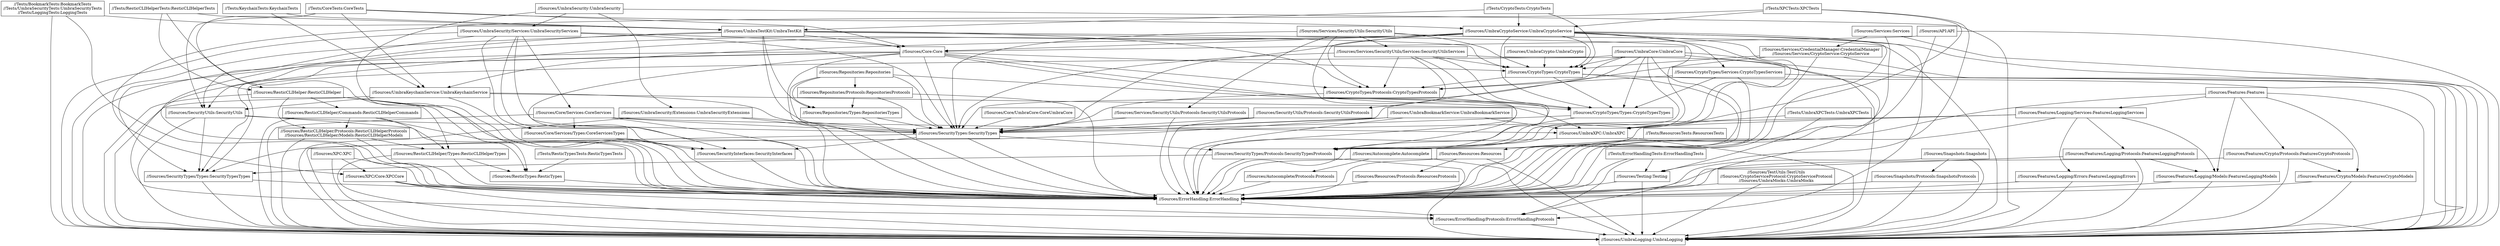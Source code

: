digraph mygraph {
  node [shape=box];
  "//Tests/KeychainTests:KeychainTests"
  "//Tests/KeychainTests:KeychainTests" -> "//Sources/UmbraKeychainService:UmbraKeychainService"
  "//Tests/KeychainTests:KeychainTests" -> "//Sources/UmbraTestKit:UmbraTestKit"
  "//Tests/ResticCLIHelperTests:ResticCLIHelperTests"
  "//Tests/ResticCLIHelperTests:ResticCLIHelperTests" -> "//Sources/ResticCLIHelper:ResticCLIHelper"
  "//Tests/ResticCLIHelperTests:ResticCLIHelperTests" -> "//Sources/ResticTypes:ResticTypes"
  "//Tests/ResticCLIHelperTests:ResticCLIHelperTests" -> "//Sources/UmbraTestKit:UmbraTestKit"
  "//Sources/XPC:XPC"
  "//Sources/XPC:XPC" -> "//Sources/ErrorHandling:ErrorHandling"
  "//Sources/XPC:XPC" -> "//Sources/UmbraLogging:UmbraLogging"
  "//Sources/XPC:XPC" -> "//Sources/XPC/Core:XPCCore"
  "//Tests/BookmarkTests:BookmarkTests\n//Tests/UmbraSecurityTests:UmbraSecurityTests\n//Tests/LoggingTests:LoggingTests"
  "//Tests/BookmarkTests:BookmarkTests\n//Tests/UmbraSecurityTests:UmbraSecurityTests\n//Tests/LoggingTests:LoggingTests" -> "//Sources/ErrorHandling:ErrorHandling"
  "//Tests/BookmarkTests:BookmarkTests\n//Tests/UmbraSecurityTests:UmbraSecurityTests\n//Tests/LoggingTests:LoggingTests" -> "//Sources/UmbraLogging:UmbraLogging"
  "//Tests/BookmarkTests:BookmarkTests\n//Tests/UmbraSecurityTests:UmbraSecurityTests\n//Tests/LoggingTests:LoggingTests" -> "//Sources/UmbraTestKit:UmbraTestKit"
  "//Tests/ResticTypesTests:ResticTypesTests"
  "//Tests/ResticTypesTests:ResticTypesTests" -> "//Sources/ResticTypes:ResticTypes"
  "//Sources/Core/UmbraCore:CoreUmbraCore"
  "//Sources/Core/UmbraCore:CoreUmbraCore" -> "//Sources/SecurityTypes:SecurityTypes"
  "//Tests/ErrorHandlingTests:ErrorHandlingTests"
  "//Tests/ErrorHandlingTests:ErrorHandlingTests" -> "//Sources/ErrorHandling:ErrorHandling"
  "//Tests/ErrorHandlingTests:ErrorHandlingTests" -> "//Sources/ErrorHandling/Protocols:ErrorHandlingProtocols"
  "//Tests/ErrorHandlingTests:ErrorHandlingTests" -> "//Sources/Testing:Testing"
  "//Tests/CoreTests:CoreTests"
  "//Tests/CoreTests:CoreTests" -> "//Sources/Core:Core"
  "//Tests/CoreTests:CoreTests" -> "//Sources/ResticCLIHelper:ResticCLIHelper"
  "//Tests/CoreTests:CoreTests" -> "//Sources/SecurityUtils:SecurityUtils"
  "//Tests/CoreTests:CoreTests" -> "//Sources/UmbraCryptoService:UmbraCryptoService"
  "//Tests/CoreTests:CoreTests" -> "//Sources/UmbraKeychainService:UmbraKeychainService"
  "//Sources/ResticCLIHelper:ResticCLIHelper"
  "//Sources/ResticCLIHelper:ResticCLIHelper" -> "//Sources/ErrorHandling:ErrorHandling"
  "//Sources/ResticCLIHelper:ResticCLIHelper" -> "//Sources/ResticCLIHelper/Commands:ResticCLIHelperCommands"
  "//Sources/ResticCLIHelper:ResticCLIHelper" -> "//Sources/ResticCLIHelper/Protocols:ResticCLIHelperProtocols\n//Sources/ResticCLIHelper/Models:ResticCLIHelperModels"
  "//Sources/ResticCLIHelper:ResticCLIHelper" -> "//Sources/ResticCLIHelper/Types:ResticCLIHelperTypes"
  "//Sources/ResticCLIHelper:ResticCLIHelper" -> "//Sources/ResticTypes:ResticTypes"
  "//Sources/ResticCLIHelper:ResticCLIHelper" -> "//Sources/UmbraLogging:UmbraLogging"
  "//Tests/UmbraXPCTests:UmbraXPCTests"
  "//Tests/UmbraXPCTests:UmbraXPCTests" -> "//Sources/Testing:Testing"
  "//Tests/UmbraXPCTests:UmbraXPCTests" -> "//Sources/UmbraXPC:UmbraXPC"
  "//Tests/CryptoTests:CryptoTests"
  "//Tests/CryptoTests:CryptoTests" -> "//Sources/CryptoTypes:CryptoTypes"
  "//Tests/CryptoTests:CryptoTests" -> "//Sources/UmbraCryptoService:UmbraCryptoService"
  "//Tests/CryptoTests:CryptoTests" -> "//Sources/UmbraTestKit:UmbraTestKit"
  "//Sources/Services:Services"
  "//Sources/Services:Services" -> "//Sources/ErrorHandling:ErrorHandling"
  "//Sources/Services:Services" -> "//Sources/Services/CredentialManager:CredentialManager\n//Sources/Services/CryptoService:CryptoService"
  "//Sources/Services:Services" -> "//Sources/UmbraLogging:UmbraLogging"
  "//Sources/Services/SecurityUtils:SecurityUtils"
  "//Sources/Services/SecurityUtils:SecurityUtils" -> "//Sources/CryptoTypes:CryptoTypes"
  "//Sources/Services/SecurityUtils:SecurityUtils" -> "//Sources/ErrorHandling:ErrorHandling"
  "//Sources/Services/SecurityUtils:SecurityUtils" -> "//Sources/SecurityTypes:SecurityTypes"
  "//Sources/Services/SecurityUtils:SecurityUtils" -> "//Sources/Services/SecurityUtils/Protocols:SecurityUtilsProtocols"
  "//Sources/Services/SecurityUtils:SecurityUtils" -> "//Sources/Services/SecurityUtils/Services:SecurityUtilsServices"
  "//Sources/Services/SecurityUtils:SecurityUtils" -> "//Sources/UmbraLogging:UmbraLogging"
  "//Sources/Services/SecurityUtils/Protocols:SecurityUtilsProtocols"
  "//Sources/Services/SecurityUtils/Protocols:SecurityUtilsProtocols" -> "//Sources/ErrorHandling:ErrorHandling"
  "//Sources/Services/SecurityUtils/Protocols:SecurityUtilsProtocols" -> "//Sources/SecurityTypes:SecurityTypes"
  "//Sources/UmbraBookmarkService:UmbraBookmarkService"
  "//Sources/UmbraBookmarkService:UmbraBookmarkService" -> "//Sources/ErrorHandling:ErrorHandling"
  "//Sources/UmbraBookmarkService:UmbraBookmarkService" -> "//Sources/SecurityTypes:SecurityTypes"
  "//Sources/UmbraBookmarkService:UmbraBookmarkService" -> "//Sources/UmbraLogging:UmbraLogging"
  "//Sources/UmbraBookmarkService:UmbraBookmarkService" -> "//Sources/UmbraXPC:UmbraXPC"
  "//Sources/Features:Features"
  "//Sources/Features:Features" -> "//Sources/ErrorHandling:ErrorHandling"
  "//Sources/Features:Features" -> "//Sources/Features/Crypto/Models:FeaturesCryptoModels"
  "//Sources/Features:Features" -> "//Sources/Features/Crypto/Protocols:FeaturesCryptoProtocols"
  "//Sources/Features:Features" -> "//Sources/Features/Logging/Models:FeaturesLoggingModels"
  "//Sources/Features:Features" -> "//Sources/Features/Logging/Services:FeaturesLoggingServices"
  "//Sources/Features:Features" -> "//Sources/UmbraLogging:UmbraLogging"
  "//Sources/Features/Logging/Services:FeaturesLoggingServices"
  "//Sources/Features/Logging/Services:FeaturesLoggingServices" -> "//Sources/ErrorHandling:ErrorHandling"
  "//Sources/Features/Logging/Services:FeaturesLoggingServices" -> "//Sources/Features/Logging/Errors:FeaturesLoggingErrors"
  "//Sources/Features/Logging/Services:FeaturesLoggingServices" -> "//Sources/Features/Logging/Models:FeaturesLoggingModels"
  "//Sources/Features/Logging/Services:FeaturesLoggingServices" -> "//Sources/Features/Logging/Protocols:FeaturesLoggingProtocols"
  "//Sources/Features/Logging/Services:FeaturesLoggingServices" -> "//Sources/SecurityTypes:SecurityTypes"
  "//Sources/Features/Logging/Services:FeaturesLoggingServices" -> "//Sources/SecurityTypes/Protocols:SecurityTypesProtocols"
  "//Sources/Features/Logging/Protocols:FeaturesLoggingProtocols"
  "//Sources/Features/Logging/Protocols:FeaturesLoggingProtocols" -> "//Sources/ErrorHandling:ErrorHandling"
  "//Sources/Features/Logging/Protocols:FeaturesLoggingProtocols" -> "//Sources/Features/Logging/Models:FeaturesLoggingModels"
  "//Sources/Features/Logging/Protocols:FeaturesLoggingProtocols" -> "//Sources/UmbraLogging:UmbraLogging"
  "//Sources/Features/Logging/Models:FeaturesLoggingModels"
  "//Sources/Features/Logging/Models:FeaturesLoggingModels" -> "//Sources/ErrorHandling:ErrorHandling"
  "//Sources/Features/Logging/Models:FeaturesLoggingModels" -> "//Sources/UmbraLogging:UmbraLogging"
  "//Sources/Snapshots:Snapshots"
  "//Sources/Snapshots:Snapshots" -> "//Sources/ErrorHandling:ErrorHandling"
  "//Sources/Snapshots:Snapshots" -> "//Sources/Snapshots/Protocols:SnapshotsProtocols"
  "//Sources/Snapshots:Snapshots" -> "//Sources/UmbraLogging:UmbraLogging"
  "//Sources/Snapshots/Protocols:SnapshotsProtocols"
  "//Sources/Snapshots/Protocols:SnapshotsProtocols" -> "//Sources/ErrorHandling:ErrorHandling"
  "//Sources/Snapshots/Protocols:SnapshotsProtocols" -> "//Sources/UmbraLogging:UmbraLogging"
  "//Sources/UmbraSecurity:UmbraSecurity"
  "//Sources/UmbraSecurity:UmbraSecurity" -> "//Sources/ErrorHandling:ErrorHandling"
  "//Sources/UmbraSecurity:UmbraSecurity" -> "//Sources/UmbraLogging:UmbraLogging"
  "//Sources/UmbraSecurity:UmbraSecurity" -> "//Sources/UmbraSecurity/Extensions:UmbraSecurityExtensions"
  "//Sources/UmbraSecurity:UmbraSecurity" -> "//Sources/UmbraSecurity/Services:UmbraSecurityServices"
  "//Sources/UmbraSecurity/Services:UmbraSecurityServices"
  "//Sources/UmbraSecurity/Services:UmbraSecurityServices" -> "//Sources/Core:Core"
  "//Sources/UmbraSecurity/Services:UmbraSecurityServices" -> "//Sources/Core/Services:CoreServices"
  "//Sources/UmbraSecurity/Services:UmbraSecurityServices" -> "//Sources/Core/Services/Types:CoreServicesTypes"
  "//Sources/UmbraSecurity/Services:UmbraSecurityServices" -> "//Sources/ErrorHandling:ErrorHandling"
  "//Sources/UmbraSecurity/Services:UmbraSecurityServices" -> "//Sources/SecurityInterfaces:SecurityInterfaces"
  "//Sources/UmbraSecurity/Services:UmbraSecurityServices" -> "//Sources/SecurityTypes:SecurityTypes"
  "//Sources/UmbraSecurity/Services:UmbraSecurityServices" -> "//Sources/SecurityUtils:SecurityUtils"
  "//Sources/UmbraSecurity/Services:UmbraSecurityServices" -> "//Sources/UmbraLogging:UmbraLogging"
  "//Sources/UmbraSecurity/Extensions:UmbraSecurityExtensions"
  "//Sources/UmbraSecurity/Extensions:UmbraSecurityExtensions" -> "//Sources/ErrorHandling:ErrorHandling"
  "//Sources/UmbraSecurity/Extensions:UmbraSecurityExtensions" -> "//Sources/SecurityTypes:SecurityTypes"
  "//Sources/UmbraSecurity/Extensions:UmbraSecurityExtensions" -> "//Sources/UmbraLogging:UmbraLogging"
  "//Sources/Features/Logging/Errors:FeaturesLoggingErrors"
  "//Sources/Features/Logging/Errors:FeaturesLoggingErrors" -> "//Sources/ErrorHandling:ErrorHandling"
  "//Sources/Features/Logging/Errors:FeaturesLoggingErrors" -> "//Sources/UmbraLogging:UmbraLogging"
  "//Sources/UmbraCrypto:UmbraCrypto"
  "//Sources/UmbraCrypto:UmbraCrypto" -> "//Sources/CryptoTypes:CryptoTypes"
  "//Tests/ResourcesTests:ResourcesTests"
  "//Tests/ResourcesTests:ResourcesTests" -> "//Sources/Resources:Resources"
  "//Sources/Resources:Resources"
  "//Sources/Resources:Resources" -> "//Sources/ErrorHandling:ErrorHandling"
  "//Sources/Resources:Resources" -> "//Sources/Resources/Protocols:ResourcesProtocols"
  "//Sources/Resources:Resources" -> "//Sources/UmbraLogging:UmbraLogging"
  "//Sources/Resources/Protocols:ResourcesProtocols"
  "//Sources/Resources/Protocols:ResourcesProtocols" -> "//Sources/ErrorHandling:ErrorHandling"
  "//Sources/Services/SecurityUtils/Services:SecurityUtilsServices"
  "//Sources/Services/SecurityUtils/Services:SecurityUtilsServices" -> "//Sources/CryptoTypes:CryptoTypes"
  "//Sources/Services/SecurityUtils/Services:SecurityUtilsServices" -> "//Sources/CryptoTypes/Protocols:CryptoTypesProtocols"
  "//Sources/Services/SecurityUtils/Services:SecurityUtilsServices" -> "//Sources/CryptoTypes/Types:CryptoTypesTypes"
  "//Sources/Services/SecurityUtils/Services:SecurityUtilsServices" -> "//Sources/ErrorHandling:ErrorHandling"
  "//Sources/Services/SecurityUtils/Services:SecurityUtilsServices" -> "//Sources/SecurityTypes:SecurityTypes"
  "//Sources/Services/SecurityUtils/Services:SecurityUtilsServices" -> "//Sources/SecurityUtils/Protocols:SecurityUtilsProtocols"
  "//Sources/Services/SecurityUtils/Services:SecurityUtilsServices" -> "//Sources/UmbraLogging:UmbraLogging"
  "//Sources/SecurityUtils/Protocols:SecurityUtilsProtocols"
  "//Sources/SecurityUtils/Protocols:SecurityUtilsProtocols" -> "//Sources/ErrorHandling:ErrorHandling"
  "//Sources/SecurityUtils/Protocols:SecurityUtilsProtocols" -> "//Sources/SecurityTypes:SecurityTypes"
  "//Sources/UmbraTestKit:UmbraTestKit"
  "//Sources/UmbraTestKit:UmbraTestKit" -> "//Sources/Core:Core"
  "//Sources/UmbraTestKit:UmbraTestKit" -> "//Sources/CryptoTypes:CryptoTypes"
  "//Sources/UmbraTestKit:UmbraTestKit" -> "//Sources/CryptoTypes/Protocols:CryptoTypesProtocols"
  "//Sources/UmbraTestKit:UmbraTestKit" -> "//Sources/ErrorHandling:ErrorHandling"
  "//Sources/UmbraTestKit:UmbraTestKit" -> "//Sources/Repositories/Types:RepositoriesTypes"
  "//Sources/UmbraTestKit:UmbraTestKit" -> "//Sources/SecurityTypes:SecurityTypes"
  "//Sources/UmbraTestKit:UmbraTestKit" -> "//Sources/SecurityTypes/Protocols:SecurityTypesProtocols"
  "//Sources/UmbraTestKit:UmbraTestKit" -> "//Sources/UmbraLogging:UmbraLogging"
  "//Sources/ResticCLIHelper/Commands:ResticCLIHelperCommands"
  "//Sources/ResticCLIHelper/Commands:ResticCLIHelperCommands" -> "//Sources/ErrorHandling:ErrorHandling"
  "//Sources/ResticCLIHelper/Commands:ResticCLIHelperCommands" -> "//Sources/ResticCLIHelper/Protocols:ResticCLIHelperProtocols\n//Sources/ResticCLIHelper/Models:ResticCLIHelperModels"
  "//Sources/ResticCLIHelper/Commands:ResticCLIHelperCommands" -> "//Sources/ResticCLIHelper/Types:ResticCLIHelperTypes"
  "//Sources/ResticCLIHelper/Commands:ResticCLIHelperCommands" -> "//Sources/UmbraLogging:UmbraLogging"
  "//Sources/ResticCLIHelper/Protocols:ResticCLIHelperProtocols\n//Sources/ResticCLIHelper/Models:ResticCLIHelperModels"
  "//Sources/ResticCLIHelper/Protocols:ResticCLIHelperProtocols\n//Sources/ResticCLIHelper/Models:ResticCLIHelperModels" -> "//Sources/ErrorHandling:ErrorHandling"
  "//Sources/ResticCLIHelper/Protocols:ResticCLIHelperProtocols\n//Sources/ResticCLIHelper/Models:ResticCLIHelperModels" -> "//Sources/ResticCLIHelper/Types:ResticCLIHelperTypes"
  "//Sources/ResticCLIHelper/Protocols:ResticCLIHelperProtocols\n//Sources/ResticCLIHelper/Models:ResticCLIHelperModels" -> "//Sources/UmbraLogging:UmbraLogging"
  "//Sources/ResticCLIHelper/Types:ResticCLIHelperTypes"
  "//Sources/ResticCLIHelper/Types:ResticCLIHelperTypes" -> "//Sources/ErrorHandling:ErrorHandling"
  "//Sources/ResticCLIHelper/Types:ResticCLIHelperTypes" -> "//Sources/ResticTypes:ResticTypes"
  "//Sources/ResticCLIHelper/Types:ResticCLIHelperTypes" -> "//Sources/UmbraLogging:UmbraLogging"
  "//Sources/ResticTypes:ResticTypes"
  "//Sources/ResticTypes:ResticTypes" -> "//Sources/ErrorHandling:ErrorHandling"
  "//Sources/Autocomplete:Autocomplete"
  "//Sources/Autocomplete:Autocomplete" -> "//Sources/Autocomplete/Protocols:Protocols"
  "//Sources/Autocomplete:Autocomplete" -> "//Sources/ErrorHandling:ErrorHandling"
  "//Sources/Autocomplete:Autocomplete" -> "//Sources/UmbraLogging:UmbraLogging"
  "//Sources/Autocomplete/Protocols:Protocols"
  "//Sources/Autocomplete/Protocols:Protocols" -> "//Sources/ErrorHandling:ErrorHandling"
  "//Sources/API:API"
  "//Sources/API:API" -> "//Sources/Core:Core"
  "//Sources/API:API" -> "//Sources/ErrorHandling:ErrorHandling"
  "//Sources/API:API" -> "//Sources/UmbraLogging:UmbraLogging"
  "//Sources/Services/CredentialManager:CredentialManager\n//Sources/Services/CryptoService:CryptoService"
  "//Sources/Services/CredentialManager:CredentialManager\n//Sources/Services/CryptoService:CryptoService" -> "//Sources/CryptoTypes:CryptoTypes"
  "//Sources/Services/CredentialManager:CredentialManager\n//Sources/Services/CryptoService:CryptoService" -> "//Sources/ErrorHandling:ErrorHandling"
  "//Sources/Services/CredentialManager:CredentialManager\n//Sources/Services/CryptoService:CryptoService" -> "//Sources/SecurityTypes:SecurityTypes"
  "//Sources/Services/CredentialManager:CredentialManager\n//Sources/Services/CryptoService:CryptoService" -> "//Sources/UmbraLogging:UmbraLogging"
  "//Sources/Core/Services:CoreServices"
  "//Sources/Core/Services:CoreServices" -> "//Sources/Core/Services/Types:CoreServicesTypes"
  "//Sources/Core/Services:CoreServices" -> "//Sources/ErrorHandling:ErrorHandling"
  "//Sources/Core/Services:CoreServices" -> "//Sources/SecurityTypes:SecurityTypes"
  "//Sources/Core/Services:CoreServices" -> "//Sources/UmbraLogging:UmbraLogging"
  "//Sources/Core/Services:CoreServices" -> "//Sources/UmbraXPC:UmbraXPC"
  "//Sources/Core/Services/Types:CoreServicesTypes"
  "//Sources/Core/Services/Types:CoreServicesTypes" -> "//Sources/ErrorHandling:ErrorHandling"
  "//Sources/Core/Services/Types:CoreServicesTypes" -> "//Sources/SecurityInterfaces:SecurityInterfaces"
  "//Sources/UmbraCore:UmbraCore"
  "//Sources/UmbraCore:UmbraCore" -> "//Sources/CryptoTypes:CryptoTypes"
  "//Sources/UmbraCore:UmbraCore" -> "//Sources/CryptoTypes/Protocols:CryptoTypesProtocols"
  "//Sources/UmbraCore:UmbraCore" -> "//Sources/CryptoTypes/Types:CryptoTypesTypes"
  "//Sources/UmbraCore:UmbraCore" -> "//Sources/ErrorHandling:ErrorHandling"
  "//Sources/UmbraCore:UmbraCore" -> "//Sources/SecurityTypes/Types:SecurityTypesTypes"
  "//Sources/UmbraCore:UmbraCore" -> "//Sources/UmbraLogging:UmbraLogging"
  "//Sources/UmbraCore:UmbraCore" -> "//Sources/ErrorHandling/Protocols:ErrorHandlingProtocols"
  "//Sources/UmbraCore:UmbraCore" -> "//Sources/SecurityTypes:SecurityTypes"
  "//Sources/UmbraCore:UmbraCore" -> "//Sources/SecurityTypes/Protocols:SecurityTypesProtocols"
  "//Tests/XPCTests:XPCTests"
  "//Tests/XPCTests:XPCTests" -> "//Sources/Testing:Testing"
  "//Tests/XPCTests:XPCTests" -> "//Sources/UmbraCryptoService:UmbraCryptoService"
  "//Tests/XPCTests:XPCTests" -> "//Sources/UmbraXPC:UmbraXPC"
  "//Tests/XPCTests:XPCTests" -> "//Sources/XPC/Core:XPCCore"
  "//Sources/XPC/Core:XPCCore"
  "//Sources/XPC/Core:XPCCore" -> "//Sources/ErrorHandling:ErrorHandling"
  "//Sources/XPC/Core:XPCCore" -> "//Sources/ErrorHandling/Protocols:ErrorHandlingProtocols"
  "//Sources/XPC/Core:XPCCore" -> "//Sources/UmbraLogging:UmbraLogging"
  "//Sources/UmbraCryptoService:UmbraCryptoService"
  "//Sources/UmbraCryptoService:UmbraCryptoService" -> "//Sources/Core:Core"
  "//Sources/UmbraCryptoService:UmbraCryptoService" -> "//Sources/CryptoTypes:CryptoTypes"
  "//Sources/UmbraCryptoService:UmbraCryptoService" -> "//Sources/CryptoTypes/Protocols:CryptoTypesProtocols"
  "//Sources/UmbraCryptoService:UmbraCryptoService" -> "//Sources/CryptoTypes/Services:CryptoTypesServices"
  "//Sources/UmbraCryptoService:UmbraCryptoService" -> "//Sources/CryptoTypes/Types:CryptoTypesTypes"
  "//Sources/UmbraCryptoService:UmbraCryptoService" -> "//Sources/ErrorHandling:ErrorHandling"
  "//Sources/UmbraCryptoService:UmbraCryptoService" -> "//Sources/UmbraLogging:UmbraLogging"
  "//Sources/UmbraCryptoService:UmbraCryptoService" -> "//Sources/UmbraXPC:UmbraXPC"
  "//Sources/UmbraCryptoService:UmbraCryptoService" -> "//Sources/ErrorHandling/Protocols:ErrorHandlingProtocols"
  "//Sources/UmbraCryptoService:UmbraCryptoService" -> "//Sources/SecurityTypes:SecurityTypes"
  "//Sources/UmbraCryptoService:UmbraCryptoService" -> "//Sources/SecurityTypes/Protocols:SecurityTypesProtocols"
  "//Sources/UmbraCryptoService:UmbraCryptoService" -> "//Sources/SecurityTypes/Types:SecurityTypesTypes"
  "//Sources/UmbraCryptoService:UmbraCryptoService" -> "//Sources/SecurityUtils:SecurityUtils"
  "//Sources/UmbraCryptoService:UmbraCryptoService" -> "//Sources/UmbraKeychainService:UmbraKeychainService"
  "//Sources/UmbraKeychainService:UmbraKeychainService"
  "//Sources/UmbraKeychainService:UmbraKeychainService" -> "//Sources/ErrorHandling:ErrorHandling"
  "//Sources/UmbraKeychainService:UmbraKeychainService" -> "//Sources/SecurityTypes:SecurityTypes"
  "//Sources/UmbraKeychainService:UmbraKeychainService" -> "//Sources/SecurityUtils:SecurityUtils"
  "//Sources/UmbraKeychainService:UmbraKeychainService" -> "//Sources/UmbraLogging:UmbraLogging"
  "//Sources/UmbraKeychainService:UmbraKeychainService" -> "//Sources/UmbraXPC:UmbraXPC"
  "//Sources/SecurityUtils:SecurityUtils"
  "//Sources/SecurityUtils:SecurityUtils" -> "//Sources/ErrorHandling:ErrorHandling"
  "//Sources/SecurityUtils:SecurityUtils" -> "//Sources/SecurityTypes:SecurityTypes"
  "//Sources/SecurityUtils:SecurityUtils" -> "//Sources/SecurityTypes/Types:SecurityTypesTypes"
  "//Sources/SecurityUtils:SecurityUtils" -> "//Sources/UmbraLogging:UmbraLogging"
  "//Sources/UmbraXPC:UmbraXPC"
  "//Sources/UmbraXPC:UmbraXPC" -> "//Sources/ErrorHandling:ErrorHandling"
  "//Sources/UmbraXPC:UmbraXPC" -> "//Sources/UmbraLogging:UmbraLogging"
  "//Sources/CryptoTypes/Services:CryptoTypesServices"
  "//Sources/CryptoTypes/Services:CryptoTypesServices" -> "//Sources/CryptoTypes/Protocols:CryptoTypesProtocols"
  "//Sources/CryptoTypes/Services:CryptoTypesServices" -> "//Sources/CryptoTypes/Types:CryptoTypesTypes"
  "//Sources/CryptoTypes/Services:CryptoTypesServices" -> "//Sources/ErrorHandling:ErrorHandling"
  "//Sources/CryptoTypes/Services:CryptoTypesServices" -> "//Sources/UmbraLogging:UmbraLogging"
  "//Sources/Core:Core"
  "//Sources/Core:Core" -> "//Sources/CryptoTypes:CryptoTypes"
  "//Sources/Core:Core" -> "//Sources/CryptoTypes/Protocols:CryptoTypesProtocols"
  "//Sources/Core:Core" -> "//Sources/CryptoTypes/Types:CryptoTypesTypes"
  "//Sources/Core:Core" -> "//Sources/ErrorHandling:ErrorHandling"
  "//Sources/Core:Core" -> "//Sources/SecurityTypes/Types:SecurityTypesTypes"
  "//Sources/Core:Core" -> "//Sources/UmbraLogging:UmbraLogging"
  "//Sources/Core:Core" -> "//Sources/ErrorHandling/Protocols:ErrorHandlingProtocols"
  "//Sources/Core:Core" -> "//Sources/SecurityInterfaces:SecurityInterfaces"
  "//Sources/Core:Core" -> "//Sources/SecurityTypes:SecurityTypes"
  "//Sources/Core:Core" -> "//Sources/SecurityTypes/Protocols:SecurityTypesProtocols"
  "//Sources/CryptoTypes:CryptoTypes"
  "//Sources/CryptoTypes:CryptoTypes" -> "//Sources/CryptoTypes/Protocols:CryptoTypesProtocols"
  "//Sources/CryptoTypes:CryptoTypes" -> "//Sources/CryptoTypes/Types:CryptoTypesTypes"
  "//Sources/CryptoTypes:CryptoTypes" -> "//Sources/ErrorHandling:ErrorHandling"
  "//Sources/CryptoTypes:CryptoTypes" -> "//Sources/UmbraLogging:UmbraLogging"
  "//Sources/CryptoTypes/Protocols:CryptoTypesProtocols"
  "//Sources/CryptoTypes/Protocols:CryptoTypesProtocols" -> "//Sources/CryptoTypes/Types:CryptoTypesTypes"
  "//Sources/CryptoTypes/Protocols:CryptoTypesProtocols" -> "//Sources/SecurityTypes:SecurityTypes"
  "//Sources/CryptoTypes/Types:CryptoTypesTypes"
  "//Sources/CryptoTypes/Types:CryptoTypesTypes" -> "//Sources/SecurityTypes:SecurityTypes"
  "//Sources/CryptoTypes/Types:CryptoTypesTypes" -> "//Sources/SecurityTypes/Protocols:SecurityTypesProtocols"
  "//Sources/Testing:Testing"
  "//Sources/Testing:Testing" -> "//Sources/ErrorHandling:ErrorHandling"
  "//Sources/Testing:Testing" -> "//Sources/UmbraLogging:UmbraLogging"
  "//Sources/Features/Crypto/Protocols:FeaturesCryptoProtocols"
  "//Sources/Features/Crypto/Protocols:FeaturesCryptoProtocols" -> "//Sources/ErrorHandling:ErrorHandling"
  "//Sources/Features/Crypto/Protocols:FeaturesCryptoProtocols" -> "//Sources/Features/Crypto/Models:FeaturesCryptoModels"
  "//Sources/Features/Crypto/Protocols:FeaturesCryptoProtocols" -> "//Sources/UmbraLogging:UmbraLogging"
  "//Sources/Features/Crypto/Models:FeaturesCryptoModels"
  "//Sources/Features/Crypto/Models:FeaturesCryptoModels" -> "//Sources/ErrorHandling:ErrorHandling"
  "//Sources/Features/Crypto/Models:FeaturesCryptoModels" -> "//Sources/UmbraLogging:UmbraLogging"
  "//Sources/Repositories:Repositories"
  "//Sources/Repositories:Repositories" -> "//Sources/ErrorHandling:ErrorHandling"
  "//Sources/Repositories:Repositories" -> "//Sources/Repositories/Protocols:RepositoriesProtocols"
  "//Sources/Repositories:Repositories" -> "//Sources/Repositories/Types:RepositoriesTypes"
  "//Sources/Repositories:Repositories" -> "//Sources/SecurityTypes:SecurityTypes"
  "//Sources/Repositories:Repositories" -> "//Sources/SecurityTypes/Protocols:SecurityTypesProtocols"
  "//Sources/Repositories/Protocols:RepositoriesProtocols"
  "//Sources/Repositories/Protocols:RepositoriesProtocols" -> "//Sources/ErrorHandling:ErrorHandling"
  "//Sources/Repositories/Protocols:RepositoriesProtocols" -> "//Sources/Repositories/Types:RepositoriesTypes"
  "//Sources/Repositories/Protocols:RepositoriesProtocols" -> "//Sources/SecurityTypes:SecurityTypes"
  "//Sources/Repositories/Types:RepositoriesTypes"
  "//Sources/Repositories/Types:RepositoriesTypes" -> "//Sources/ErrorHandling:ErrorHandling"
  "//Sources/Repositories/Types:RepositoriesTypes" -> "//Sources/SecurityTypes:SecurityTypes"
  "//Sources/SecurityTypes:SecurityTypes"
  "//Sources/SecurityTypes:SecurityTypes" -> "//Sources/ErrorHandling:ErrorHandling"
  "//Sources/SecurityTypes:SecurityTypes" -> "//Sources/SecurityInterfaces:SecurityInterfaces"
  "//Sources/SecurityTypes:SecurityTypes" -> "//Sources/SecurityTypes/Protocols:SecurityTypesProtocols"
  "//Sources/SecurityTypes:SecurityTypes" -> "//Sources/SecurityTypes/Types:SecurityTypesTypes"
  "//Sources/SecurityTypes/Protocols:SecurityTypesProtocols"
  "//Sources/SecurityTypes/Protocols:SecurityTypesProtocols" -> "//Sources/ErrorHandling:ErrorHandling"
  "//Sources/SecurityTypes/Protocols:SecurityTypesProtocols" -> "//Sources/SecurityTypes/Types:SecurityTypesTypes"
  "//Sources/SecurityTypes/Protocols:SecurityTypesProtocols" -> "//Sources/UmbraLogging:UmbraLogging"
  "//Sources/SecurityTypes/Types:SecurityTypesTypes"
  "//Sources/SecurityTypes/Types:SecurityTypesTypes" -> "//Sources/ErrorHandling:ErrorHandling"
  "//Sources/SecurityTypes/Types:SecurityTypesTypes" -> "//Sources/UmbraLogging:UmbraLogging"
  "//Sources/SecurityInterfaces:SecurityInterfaces"
  "//Sources/SecurityInterfaces:SecurityInterfaces" -> "//Sources/ErrorHandling:ErrorHandling"
  "//Sources/TestUtils:TestUtils\n//Sources/CryptoServiceProtocol:CryptoServiceProtocol\n//Sources/UmbraMocks:UmbraMocks"
  "//Sources/TestUtils:TestUtils\n//Sources/CryptoServiceProtocol:CryptoServiceProtocol\n//Sources/UmbraMocks:UmbraMocks" -> "//Sources/ErrorHandling:ErrorHandling"
  "//Sources/TestUtils:TestUtils\n//Sources/CryptoServiceProtocol:CryptoServiceProtocol\n//Sources/UmbraMocks:UmbraMocks" -> "//Sources/UmbraLogging:UmbraLogging"
  "//Sources/ErrorHandling:ErrorHandling"
  "//Sources/ErrorHandling:ErrorHandling" -> "//Sources/ErrorHandling/Protocols:ErrorHandlingProtocols"
  "//Sources/ErrorHandling/Protocols:ErrorHandlingProtocols"
  "//Sources/ErrorHandling/Protocols:ErrorHandlingProtocols" -> "//Sources/UmbraLogging:UmbraLogging"
  "//Sources/UmbraLogging:UmbraLogging"
}
